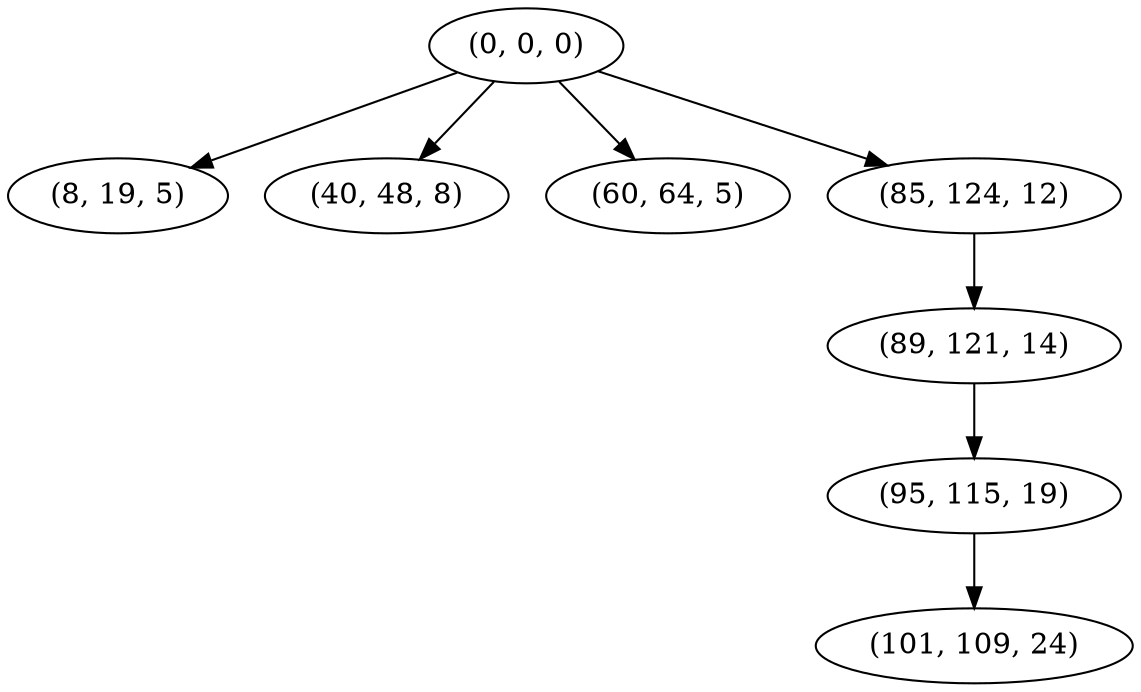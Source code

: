 digraph tree {
    "(0, 0, 0)";
    "(8, 19, 5)";
    "(40, 48, 8)";
    "(60, 64, 5)";
    "(85, 124, 12)";
    "(89, 121, 14)";
    "(95, 115, 19)";
    "(101, 109, 24)";
    "(0, 0, 0)" -> "(8, 19, 5)";
    "(0, 0, 0)" -> "(40, 48, 8)";
    "(0, 0, 0)" -> "(60, 64, 5)";
    "(0, 0, 0)" -> "(85, 124, 12)";
    "(85, 124, 12)" -> "(89, 121, 14)";
    "(89, 121, 14)" -> "(95, 115, 19)";
    "(95, 115, 19)" -> "(101, 109, 24)";
}

